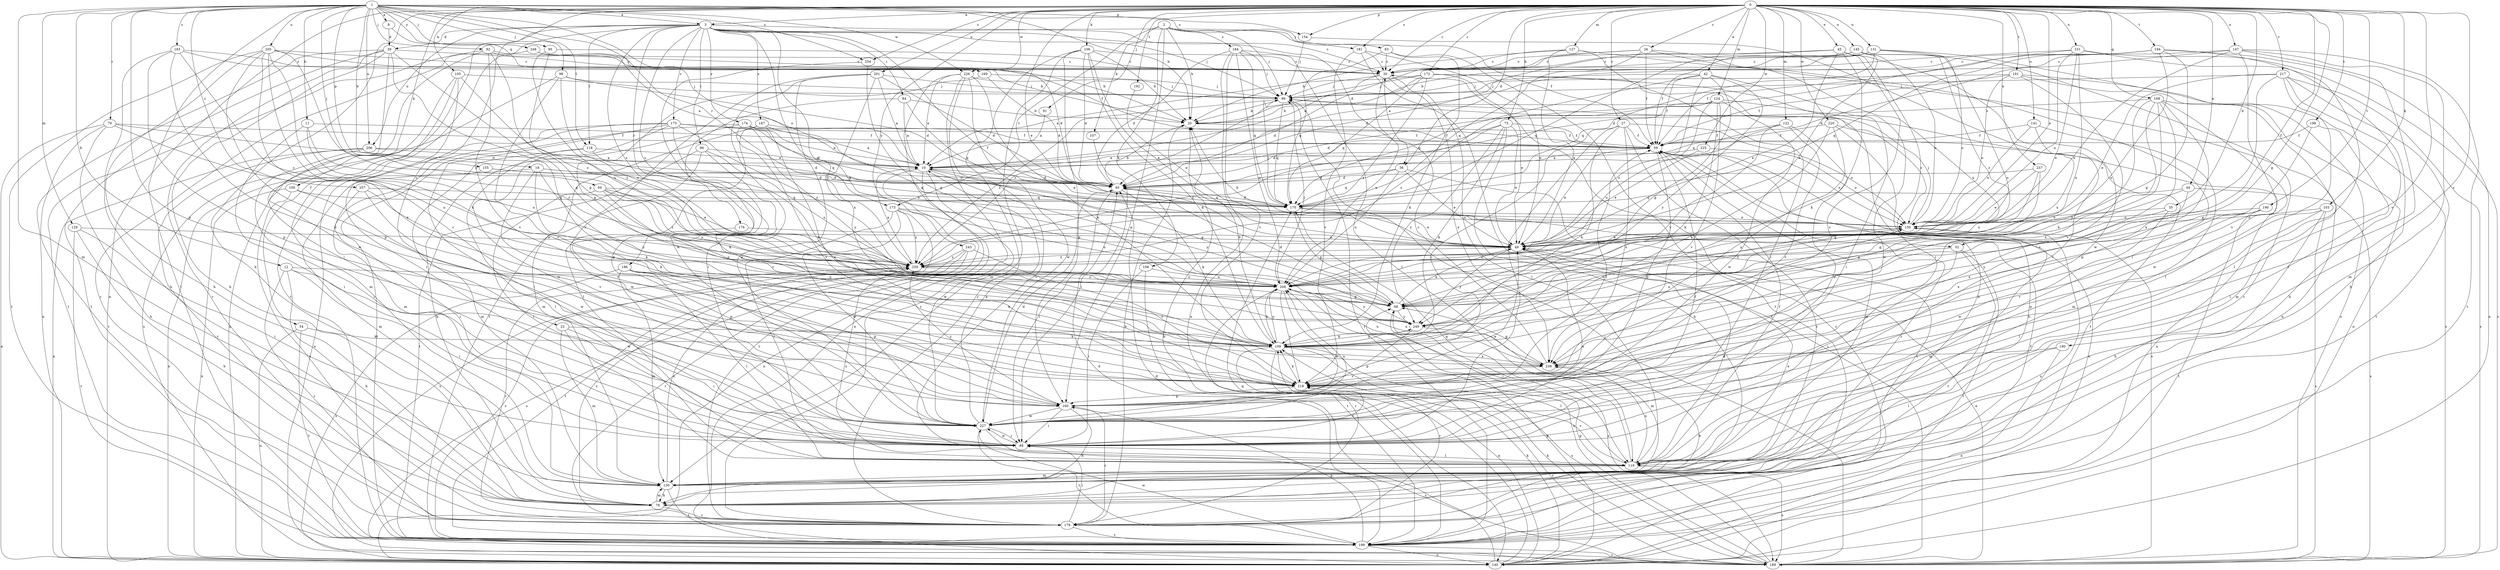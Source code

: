 strict digraph  {
0;
1;
2;
3;
8;
10;
11;
12;
18;
20;
22;
26;
27;
30;
35;
36;
39;
40;
42;
44;
45;
49;
52;
54;
59;
68;
73;
78;
79;
83;
84;
86;
88;
91;
92;
94;
95;
98;
99;
100;
103;
105;
106;
107;
108;
109;
118;
119;
122;
124;
127;
129;
130;
131;
140;
141;
145;
147;
150;
154;
155;
160;
168;
169;
170;
172;
173;
174;
175;
176;
179;
180;
181;
183;
184;
186;
187;
189;
190;
191;
192;
194;
198;
199;
201;
205;
206;
208;
217;
218;
220;
225;
226;
227;
231;
237;
238;
243;
248;
249;
254;
257;
259;
0 -> 3  [label=a];
0 -> 22  [label=c];
0 -> 26  [label=c];
0 -> 27  [label=c];
0 -> 30  [label=c];
0 -> 35  [label=d];
0 -> 36  [label=d];
0 -> 42  [label=e];
0 -> 44  [label=e];
0 -> 45  [label=e];
0 -> 49  [label=e];
0 -> 52  [label=f];
0 -> 68  [label=g];
0 -> 73  [label=h];
0 -> 78  [label=h];
0 -> 91  [label=j];
0 -> 100  [label=k];
0 -> 103  [label=k];
0 -> 105  [label=k];
0 -> 106  [label=k];
0 -> 122  [label=m];
0 -> 124  [label=m];
0 -> 127  [label=m];
0 -> 131  [label=n];
0 -> 140  [label=n];
0 -> 141  [label=o];
0 -> 145  [label=o];
0 -> 147  [label=o];
0 -> 150  [label=o];
0 -> 154  [label=p];
0 -> 168  [label=q];
0 -> 172  [label=r];
0 -> 180  [label=s];
0 -> 181  [label=s];
0 -> 190  [label=t];
0 -> 191  [label=t];
0 -> 192  [label=t];
0 -> 194  [label=t];
0 -> 198  [label=t];
0 -> 201  [label=u];
0 -> 217  [label=v];
0 -> 218  [label=v];
0 -> 220  [label=w];
0 -> 225  [label=w];
0 -> 226  [label=w];
0 -> 231  [label=x];
0 -> 237  [label=x];
0 -> 243  [label=y];
0 -> 254  [label=z];
1 -> 3  [label=a];
1 -> 8  [label=a];
1 -> 11  [label=b];
1 -> 12  [label=b];
1 -> 18  [label=b];
1 -> 20  [label=b];
1 -> 79  [label=i];
1 -> 92  [label=j];
1 -> 94  [label=j];
1 -> 95  [label=j];
1 -> 98  [label=j];
1 -> 118  [label=l];
1 -> 129  [label=m];
1 -> 130  [label=m];
1 -> 150  [label=o];
1 -> 154  [label=p];
1 -> 155  [label=p];
1 -> 160  [label=p];
1 -> 173  [label=r];
1 -> 181  [label=s];
1 -> 183  [label=s];
1 -> 199  [label=t];
1 -> 205  [label=u];
1 -> 206  [label=u];
1 -> 226  [label=w];
1 -> 248  [label=y];
1 -> 254  [label=z];
1 -> 257  [label=z];
2 -> 20  [label=b];
2 -> 83  [label=i];
2 -> 99  [label=j];
2 -> 107  [label=k];
2 -> 108  [label=k];
2 -> 160  [label=p];
2 -> 173  [label=r];
2 -> 184  [label=s];
3 -> 30  [label=c];
3 -> 36  [label=d];
3 -> 39  [label=d];
3 -> 52  [label=f];
3 -> 54  [label=f];
3 -> 59  [label=f];
3 -> 68  [label=g];
3 -> 84  [label=i];
3 -> 86  [label=i];
3 -> 99  [label=j];
3 -> 118  [label=l];
3 -> 174  [label=r];
3 -> 175  [label=r];
3 -> 176  [label=r];
3 -> 186  [label=s];
3 -> 187  [label=s];
3 -> 199  [label=t];
3 -> 206  [label=u];
3 -> 238  [label=x];
3 -> 259  [label=z];
8 -> 39  [label=d];
8 -> 169  [label=q];
10 -> 40  [label=d];
10 -> 68  [label=g];
10 -> 140  [label=n];
10 -> 179  [label=r];
10 -> 227  [label=w];
10 -> 249  [label=y];
11 -> 59  [label=f];
11 -> 88  [label=i];
11 -> 208  [label=u];
11 -> 259  [label=z];
12 -> 78  [label=h];
12 -> 88  [label=i];
12 -> 179  [label=r];
12 -> 208  [label=u];
12 -> 227  [label=w];
18 -> 40  [label=d];
18 -> 109  [label=k];
18 -> 130  [label=m];
18 -> 170  [label=q];
18 -> 218  [label=v];
18 -> 249  [label=y];
20 -> 59  [label=f];
22 -> 88  [label=i];
22 -> 109  [label=k];
22 -> 119  [label=l];
22 -> 130  [label=m];
26 -> 10  [label=a];
26 -> 30  [label=c];
26 -> 59  [label=f];
26 -> 88  [label=i];
26 -> 170  [label=q];
26 -> 208  [label=u];
27 -> 59  [label=f];
27 -> 88  [label=i];
27 -> 109  [label=k];
27 -> 150  [label=o];
27 -> 179  [label=r];
27 -> 218  [label=v];
27 -> 238  [label=x];
30 -> 99  [label=j];
30 -> 119  [label=l];
30 -> 208  [label=u];
30 -> 238  [label=x];
30 -> 259  [label=z];
35 -> 68  [label=g];
35 -> 150  [label=o];
35 -> 227  [label=w];
36 -> 40  [label=d];
36 -> 49  [label=e];
36 -> 170  [label=q];
36 -> 199  [label=t];
36 -> 208  [label=u];
39 -> 30  [label=c];
39 -> 68  [label=g];
39 -> 78  [label=h];
39 -> 140  [label=n];
39 -> 179  [label=r];
39 -> 199  [label=t];
39 -> 218  [label=v];
39 -> 227  [label=w];
40 -> 20  [label=b];
40 -> 88  [label=i];
40 -> 109  [label=k];
40 -> 170  [label=q];
42 -> 59  [label=f];
42 -> 68  [label=g];
42 -> 99  [label=j];
42 -> 170  [label=q];
42 -> 227  [label=w];
42 -> 249  [label=y];
42 -> 259  [label=z];
44 -> 68  [label=g];
44 -> 170  [label=q];
44 -> 189  [label=s];
44 -> 238  [label=x];
45 -> 30  [label=c];
45 -> 40  [label=d];
45 -> 49  [label=e];
45 -> 88  [label=i];
45 -> 109  [label=k];
45 -> 218  [label=v];
45 -> 227  [label=w];
49 -> 20  [label=b];
49 -> 119  [label=l];
49 -> 249  [label=y];
49 -> 259  [label=z];
52 -> 88  [label=i];
52 -> 179  [label=r];
52 -> 199  [label=t];
52 -> 259  [label=z];
54 -> 109  [label=k];
54 -> 140  [label=n];
54 -> 199  [label=t];
59 -> 10  [label=a];
59 -> 49  [label=e];
59 -> 130  [label=m];
59 -> 140  [label=n];
59 -> 150  [label=o];
59 -> 160  [label=p];
59 -> 179  [label=r];
59 -> 189  [label=s];
68 -> 40  [label=d];
68 -> 49  [label=e];
68 -> 189  [label=s];
68 -> 249  [label=y];
73 -> 40  [label=d];
73 -> 49  [label=e];
73 -> 59  [label=f];
73 -> 78  [label=h];
73 -> 109  [label=k];
73 -> 249  [label=y];
73 -> 259  [label=z];
78 -> 130  [label=m];
78 -> 179  [label=r];
78 -> 259  [label=z];
79 -> 40  [label=d];
79 -> 59  [label=f];
79 -> 78  [label=h];
79 -> 140  [label=n];
79 -> 179  [label=r];
79 -> 208  [label=u];
83 -> 30  [label=c];
83 -> 109  [label=k];
83 -> 170  [label=q];
83 -> 199  [label=t];
84 -> 10  [label=a];
84 -> 20  [label=b];
84 -> 160  [label=p];
84 -> 170  [label=q];
86 -> 10  [label=a];
86 -> 199  [label=t];
86 -> 208  [label=u];
86 -> 218  [label=v];
86 -> 227  [label=w];
88 -> 49  [label=e];
88 -> 59  [label=f];
88 -> 119  [label=l];
88 -> 218  [label=v];
88 -> 227  [label=w];
91 -> 10  [label=a];
92 -> 30  [label=c];
92 -> 59  [label=f];
92 -> 88  [label=i];
92 -> 199  [label=t];
92 -> 218  [label=v];
92 -> 259  [label=z];
94 -> 49  [label=e];
94 -> 88  [label=i];
94 -> 170  [label=q];
94 -> 208  [label=u];
94 -> 249  [label=y];
94 -> 259  [label=z];
95 -> 30  [label=c];
95 -> 68  [label=g];
95 -> 208  [label=u];
98 -> 40  [label=d];
98 -> 99  [label=j];
98 -> 189  [label=s];
98 -> 218  [label=v];
98 -> 259  [label=z];
99 -> 20  [label=b];
99 -> 150  [label=o];
99 -> 170  [label=q];
99 -> 199  [label=t];
99 -> 259  [label=z];
100 -> 140  [label=n];
100 -> 170  [label=q];
100 -> 179  [label=r];
100 -> 227  [label=w];
103 -> 78  [label=h];
103 -> 119  [label=l];
103 -> 150  [label=o];
103 -> 160  [label=p];
103 -> 189  [label=s];
105 -> 88  [label=i];
105 -> 99  [label=j];
105 -> 130  [label=m];
105 -> 140  [label=n];
105 -> 259  [label=z];
106 -> 20  [label=b];
106 -> 30  [label=c];
106 -> 40  [label=d];
106 -> 49  [label=e];
106 -> 109  [label=k];
106 -> 130  [label=m];
106 -> 160  [label=p];
106 -> 179  [label=r];
107 -> 88  [label=i];
108 -> 88  [label=i];
108 -> 199  [label=t];
108 -> 208  [label=u];
109 -> 20  [label=b];
109 -> 119  [label=l];
109 -> 140  [label=n];
109 -> 150  [label=o];
109 -> 179  [label=r];
109 -> 189  [label=s];
109 -> 208  [label=u];
109 -> 238  [label=x];
109 -> 249  [label=y];
118 -> 10  [label=a];
118 -> 109  [label=k];
118 -> 119  [label=l];
118 -> 130  [label=m];
119 -> 59  [label=f];
119 -> 130  [label=m];
119 -> 170  [label=q];
119 -> 189  [label=s];
119 -> 218  [label=v];
119 -> 238  [label=x];
119 -> 259  [label=z];
122 -> 10  [label=a];
122 -> 59  [label=f];
122 -> 218  [label=v];
122 -> 227  [label=w];
122 -> 249  [label=y];
124 -> 20  [label=b];
124 -> 40  [label=d];
124 -> 109  [label=k];
124 -> 199  [label=t];
124 -> 208  [label=u];
124 -> 218  [label=v];
124 -> 227  [label=w];
124 -> 259  [label=z];
127 -> 20  [label=b];
127 -> 30  [label=c];
127 -> 49  [label=e];
127 -> 88  [label=i];
127 -> 140  [label=n];
129 -> 49  [label=e];
129 -> 78  [label=h];
129 -> 88  [label=i];
129 -> 199  [label=t];
130 -> 49  [label=e];
130 -> 78  [label=h];
130 -> 199  [label=t];
130 -> 259  [label=z];
131 -> 10  [label=a];
131 -> 20  [label=b];
131 -> 30  [label=c];
131 -> 150  [label=o];
131 -> 170  [label=q];
131 -> 179  [label=r];
131 -> 189  [label=s];
140 -> 30  [label=c];
140 -> 40  [label=d];
140 -> 68  [label=g];
140 -> 109  [label=k];
140 -> 170  [label=q];
141 -> 59  [label=f];
141 -> 130  [label=m];
141 -> 150  [label=o];
141 -> 208  [label=u];
145 -> 30  [label=c];
145 -> 49  [label=e];
145 -> 59  [label=f];
145 -> 150  [label=o];
145 -> 170  [label=q];
145 -> 208  [label=u];
145 -> 259  [label=z];
147 -> 30  [label=c];
147 -> 40  [label=d];
147 -> 49  [label=e];
147 -> 119  [label=l];
147 -> 130  [label=m];
147 -> 199  [label=t];
147 -> 218  [label=v];
150 -> 49  [label=e];
150 -> 99  [label=j];
150 -> 130  [label=m];
150 -> 208  [label=u];
154 -> 99  [label=j];
154 -> 119  [label=l];
155 -> 40  [label=d];
155 -> 140  [label=n];
155 -> 150  [label=o];
160 -> 59  [label=f];
160 -> 78  [label=h];
160 -> 88  [label=i];
160 -> 179  [label=r];
160 -> 227  [label=w];
160 -> 259  [label=z];
168 -> 20  [label=b];
168 -> 109  [label=k];
168 -> 130  [label=m];
168 -> 160  [label=p];
168 -> 218  [label=v];
168 -> 227  [label=w];
168 -> 238  [label=x];
168 -> 249  [label=y];
169 -> 40  [label=d];
169 -> 68  [label=g];
169 -> 99  [label=j];
170 -> 10  [label=a];
170 -> 40  [label=d];
170 -> 49  [label=e];
170 -> 68  [label=g];
170 -> 99  [label=j];
170 -> 150  [label=o];
172 -> 10  [label=a];
172 -> 40  [label=d];
172 -> 49  [label=e];
172 -> 78  [label=h];
172 -> 88  [label=i];
172 -> 99  [label=j];
172 -> 170  [label=q];
172 -> 259  [label=z];
173 -> 119  [label=l];
173 -> 150  [label=o];
173 -> 189  [label=s];
173 -> 208  [label=u];
173 -> 227  [label=w];
173 -> 259  [label=z];
174 -> 10  [label=a];
174 -> 59  [label=f];
174 -> 78  [label=h];
174 -> 170  [label=q];
174 -> 199  [label=t];
174 -> 218  [label=v];
174 -> 249  [label=y];
175 -> 10  [label=a];
175 -> 40  [label=d];
175 -> 59  [label=f];
175 -> 88  [label=i];
175 -> 109  [label=k];
175 -> 130  [label=m];
175 -> 140  [label=n];
175 -> 227  [label=w];
175 -> 259  [label=z];
176 -> 49  [label=e];
176 -> 160  [label=p];
179 -> 20  [label=b];
179 -> 88  [label=i];
179 -> 150  [label=o];
179 -> 199  [label=t];
180 -> 119  [label=l];
180 -> 140  [label=n];
180 -> 238  [label=x];
181 -> 30  [label=c];
181 -> 49  [label=e];
181 -> 189  [label=s];
181 -> 218  [label=v];
183 -> 20  [label=b];
183 -> 30  [label=c];
183 -> 78  [label=h];
183 -> 160  [label=p];
183 -> 218  [label=v];
183 -> 259  [label=z];
184 -> 30  [label=c];
184 -> 40  [label=d];
184 -> 99  [label=j];
184 -> 119  [label=l];
184 -> 140  [label=n];
184 -> 170  [label=q];
184 -> 208  [label=u];
184 -> 218  [label=v];
186 -> 109  [label=k];
186 -> 119  [label=l];
186 -> 130  [label=m];
186 -> 160  [label=p];
186 -> 189  [label=s];
186 -> 208  [label=u];
187 -> 59  [label=f];
187 -> 119  [label=l];
187 -> 130  [label=m];
187 -> 150  [label=o];
187 -> 218  [label=v];
189 -> 49  [label=e];
189 -> 68  [label=g];
189 -> 99  [label=j];
189 -> 109  [label=k];
189 -> 208  [label=u];
189 -> 218  [label=v];
190 -> 150  [label=o];
190 -> 199  [label=t];
190 -> 218  [label=v];
190 -> 238  [label=x];
190 -> 249  [label=y];
191 -> 59  [label=f];
191 -> 99  [label=j];
191 -> 140  [label=n];
191 -> 150  [label=o];
191 -> 189  [label=s];
191 -> 218  [label=v];
192 -> 49  [label=e];
194 -> 30  [label=c];
194 -> 59  [label=f];
194 -> 68  [label=g];
194 -> 119  [label=l];
194 -> 140  [label=n];
194 -> 170  [label=q];
194 -> 208  [label=u];
198 -> 59  [label=f];
198 -> 68  [label=g];
198 -> 119  [label=l];
199 -> 20  [label=b];
199 -> 40  [label=d];
199 -> 59  [label=f];
199 -> 140  [label=n];
199 -> 160  [label=p];
199 -> 189  [label=s];
199 -> 227  [label=w];
199 -> 259  [label=z];
201 -> 10  [label=a];
201 -> 40  [label=d];
201 -> 88  [label=i];
201 -> 99  [label=j];
201 -> 199  [label=t];
201 -> 227  [label=w];
201 -> 259  [label=z];
205 -> 20  [label=b];
205 -> 30  [label=c];
205 -> 78  [label=h];
205 -> 109  [label=k];
205 -> 160  [label=p];
205 -> 199  [label=t];
205 -> 218  [label=v];
205 -> 238  [label=x];
205 -> 259  [label=z];
206 -> 10  [label=a];
206 -> 40  [label=d];
206 -> 88  [label=i];
206 -> 140  [label=n];
206 -> 179  [label=r];
208 -> 68  [label=g];
208 -> 99  [label=j];
208 -> 109  [label=k];
208 -> 119  [label=l];
208 -> 179  [label=r];
208 -> 218  [label=v];
208 -> 227  [label=w];
208 -> 238  [label=x];
208 -> 249  [label=y];
217 -> 49  [label=e];
217 -> 78  [label=h];
217 -> 99  [label=j];
217 -> 119  [label=l];
217 -> 189  [label=s];
217 -> 199  [label=t];
217 -> 238  [label=x];
218 -> 109  [label=k];
218 -> 160  [label=p];
220 -> 59  [label=f];
220 -> 78  [label=h];
220 -> 109  [label=k];
220 -> 140  [label=n];
220 -> 238  [label=x];
225 -> 10  [label=a];
225 -> 49  [label=e];
225 -> 150  [label=o];
226 -> 10  [label=a];
226 -> 99  [label=j];
226 -> 109  [label=k];
226 -> 119  [label=l];
226 -> 140  [label=n];
226 -> 179  [label=r];
226 -> 227  [label=w];
227 -> 10  [label=a];
227 -> 40  [label=d];
227 -> 49  [label=e];
227 -> 88  [label=i];
227 -> 189  [label=s];
227 -> 199  [label=t];
227 -> 208  [label=u];
231 -> 30  [label=c];
231 -> 40  [label=d];
231 -> 49  [label=e];
231 -> 78  [label=h];
231 -> 150  [label=o];
231 -> 189  [label=s];
231 -> 208  [label=u];
237 -> 40  [label=d];
237 -> 49  [label=e];
237 -> 68  [label=g];
237 -> 208  [label=u];
238 -> 30  [label=c];
238 -> 68  [label=g];
238 -> 78  [label=h];
238 -> 208  [label=u];
238 -> 218  [label=v];
243 -> 179  [label=r];
243 -> 189  [label=s];
243 -> 199  [label=t];
243 -> 218  [label=v];
243 -> 259  [label=z];
248 -> 10  [label=a];
248 -> 30  [label=c];
248 -> 40  [label=d];
248 -> 179  [label=r];
249 -> 109  [label=k];
249 -> 130  [label=m];
249 -> 150  [label=o];
249 -> 160  [label=p];
254 -> 68  [label=g];
254 -> 227  [label=w];
257 -> 88  [label=i];
257 -> 109  [label=k];
257 -> 170  [label=q];
257 -> 218  [label=v];
259 -> 10  [label=a];
259 -> 179  [label=r];
259 -> 208  [label=u];
}
